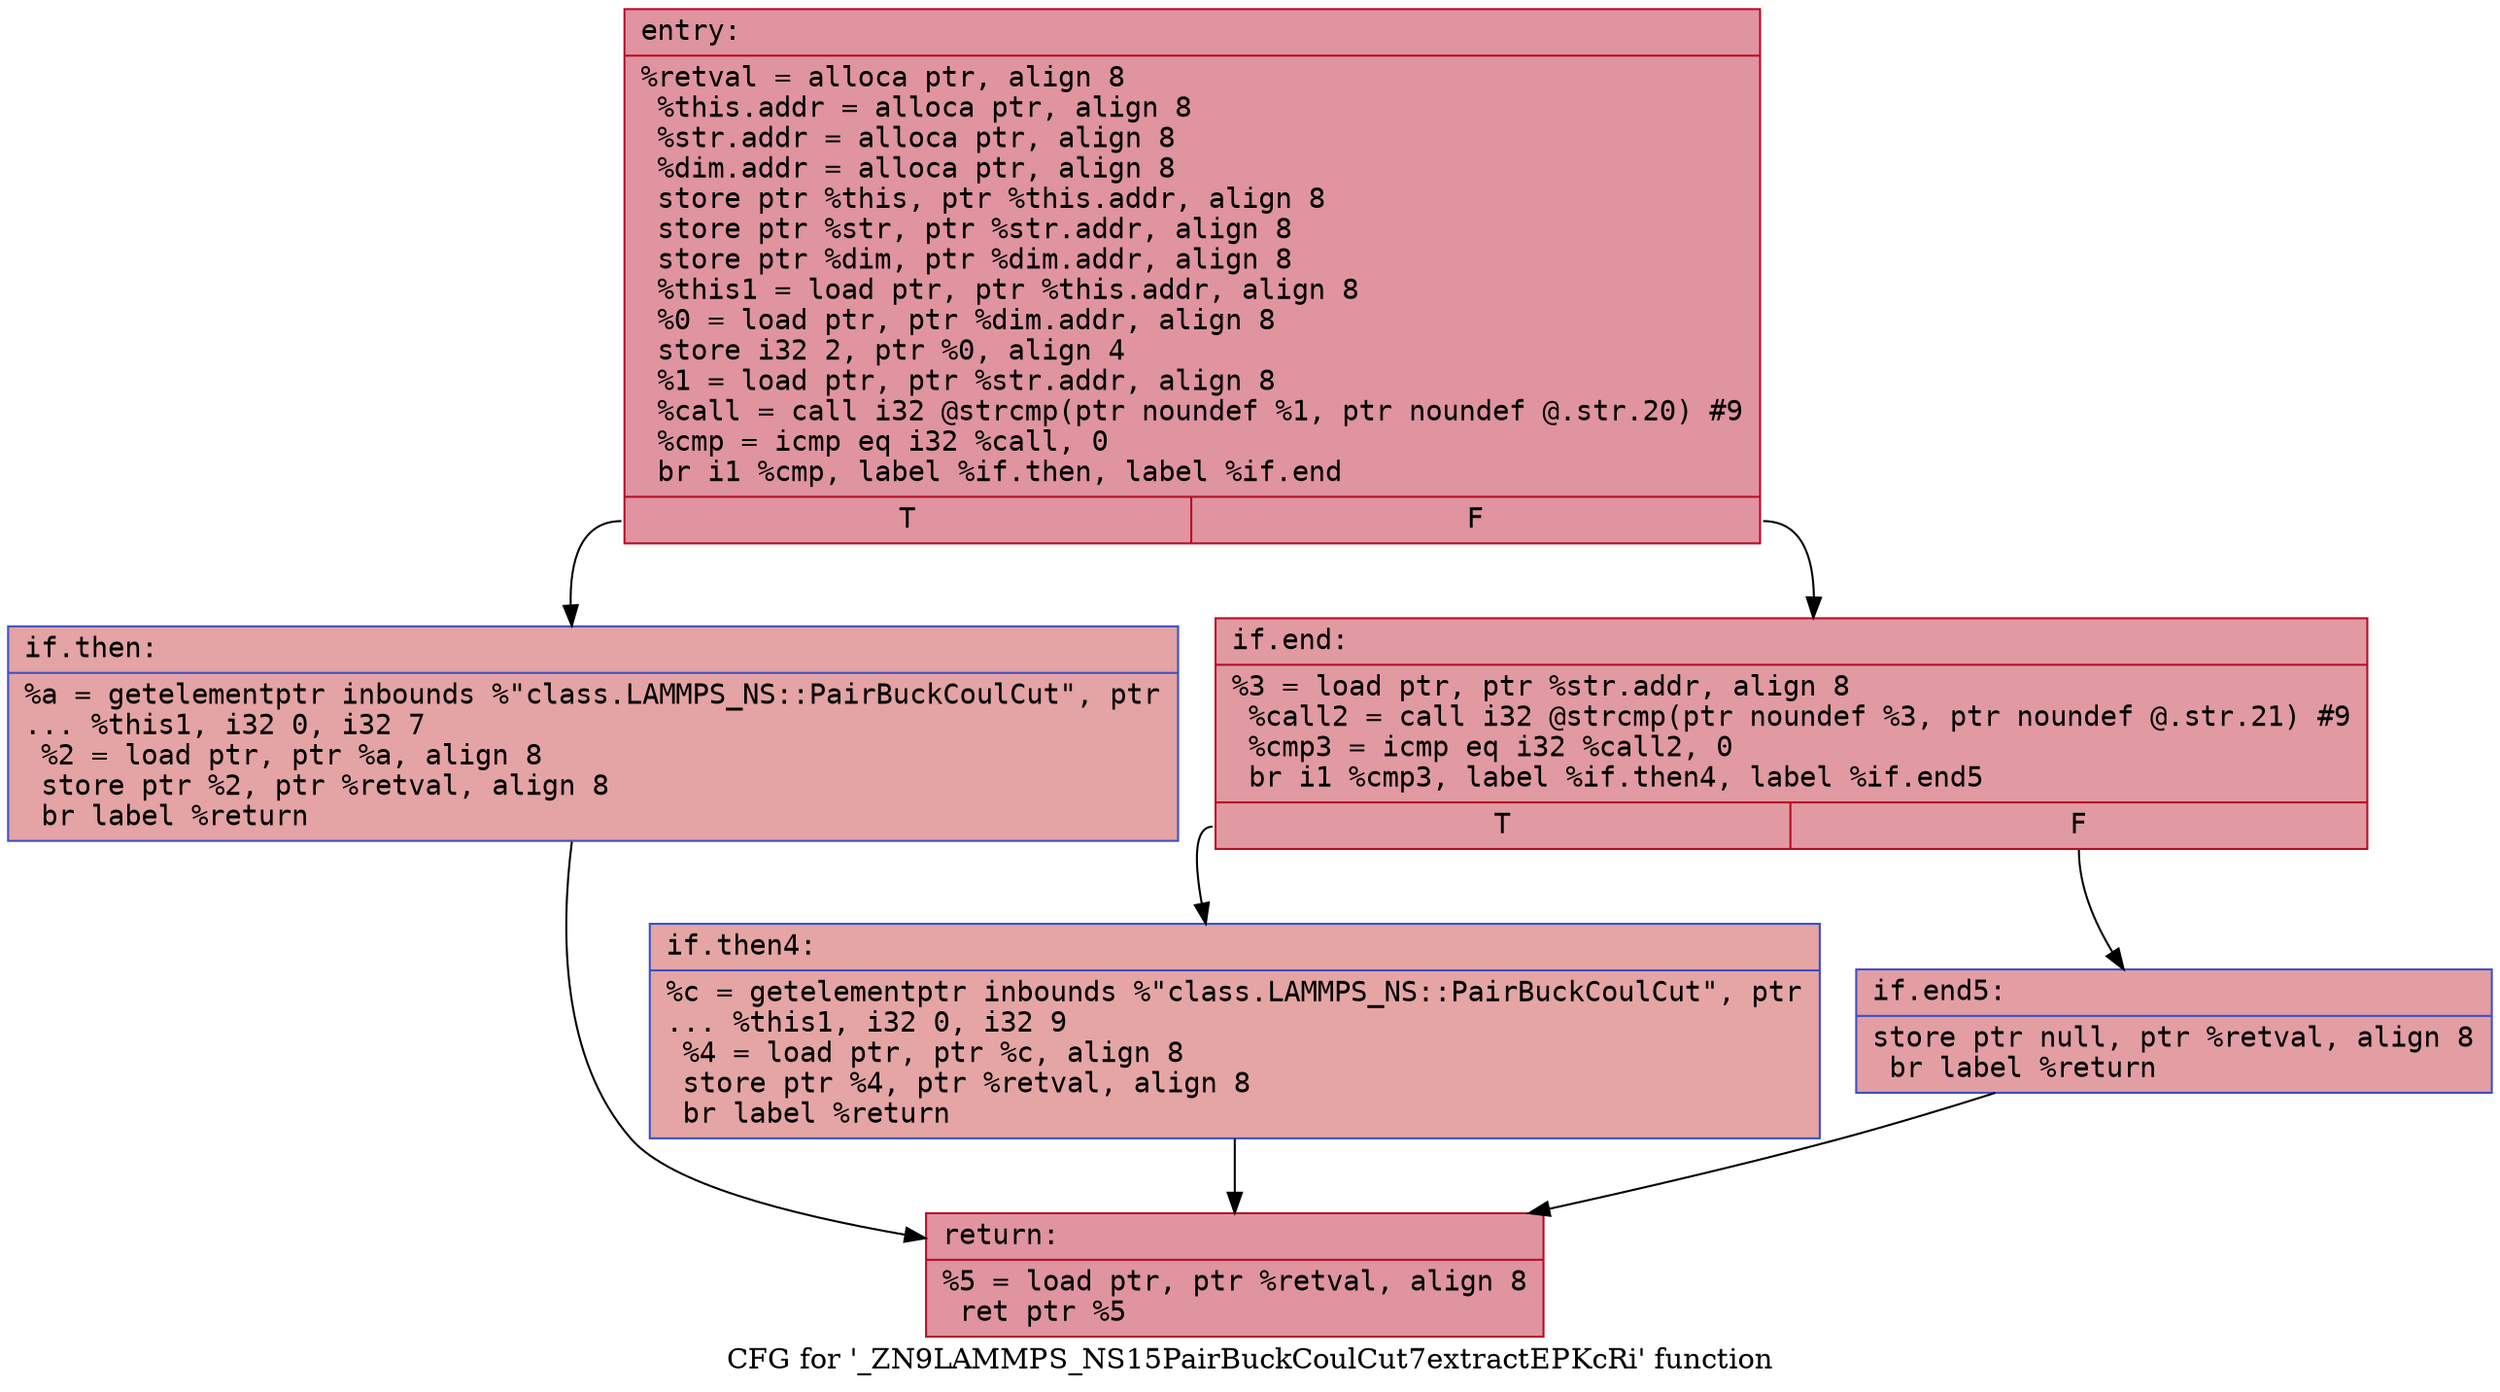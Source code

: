 digraph "CFG for '_ZN9LAMMPS_NS15PairBuckCoulCut7extractEPKcRi' function" {
	label="CFG for '_ZN9LAMMPS_NS15PairBuckCoulCut7extractEPKcRi' function";

	Node0x5558aabc2bb0 [shape=record,color="#b70d28ff", style=filled, fillcolor="#b70d2870" fontname="Courier",label="{entry:\l|  %retval = alloca ptr, align 8\l  %this.addr = alloca ptr, align 8\l  %str.addr = alloca ptr, align 8\l  %dim.addr = alloca ptr, align 8\l  store ptr %this, ptr %this.addr, align 8\l  store ptr %str, ptr %str.addr, align 8\l  store ptr %dim, ptr %dim.addr, align 8\l  %this1 = load ptr, ptr %this.addr, align 8\l  %0 = load ptr, ptr %dim.addr, align 8\l  store i32 2, ptr %0, align 4\l  %1 = load ptr, ptr %str.addr, align 8\l  %call = call i32 @strcmp(ptr noundef %1, ptr noundef @.str.20) #9\l  %cmp = icmp eq i32 %call, 0\l  br i1 %cmp, label %if.then, label %if.end\l|{<s0>T|<s1>F}}"];
	Node0x5558aabc2bb0:s0 -> Node0x5558aabc6280[tooltip="entry -> if.then\nProbability 37.50%" ];
	Node0x5558aabc2bb0:s1 -> Node0x5558aabc62f0[tooltip="entry -> if.end\nProbability 62.50%" ];
	Node0x5558aabc6280 [shape=record,color="#3d50c3ff", style=filled, fillcolor="#c32e3170" fontname="Courier",label="{if.then:\l|  %a = getelementptr inbounds %\"class.LAMMPS_NS::PairBuckCoulCut\", ptr\l... %this1, i32 0, i32 7\l  %2 = load ptr, ptr %a, align 8\l  store ptr %2, ptr %retval, align 8\l  br label %return\l}"];
	Node0x5558aabc6280 -> Node0x5558aabc67b0[tooltip="if.then -> return\nProbability 100.00%" ];
	Node0x5558aabc62f0 [shape=record,color="#b70d28ff", style=filled, fillcolor="#bb1b2c70" fontname="Courier",label="{if.end:\l|  %3 = load ptr, ptr %str.addr, align 8\l  %call2 = call i32 @strcmp(ptr noundef %3, ptr noundef @.str.21) #9\l  %cmp3 = icmp eq i32 %call2, 0\l  br i1 %cmp3, label %if.then4, label %if.end5\l|{<s0>T|<s1>F}}"];
	Node0x5558aabc62f0:s0 -> Node0x5558aabc6b10[tooltip="if.end -> if.then4\nProbability 37.50%" ];
	Node0x5558aabc62f0:s1 -> Node0x5558aabc6b90[tooltip="if.end -> if.end5\nProbability 62.50%" ];
	Node0x5558aabc6b10 [shape=record,color="#3d50c3ff", style=filled, fillcolor="#c5333470" fontname="Courier",label="{if.then4:\l|  %c = getelementptr inbounds %\"class.LAMMPS_NS::PairBuckCoulCut\", ptr\l... %this1, i32 0, i32 9\l  %4 = load ptr, ptr %c, align 8\l  store ptr %4, ptr %retval, align 8\l  br label %return\l}"];
	Node0x5558aabc6b10 -> Node0x5558aabc67b0[tooltip="if.then4 -> return\nProbability 100.00%" ];
	Node0x5558aabc6b90 [shape=record,color="#3d50c3ff", style=filled, fillcolor="#be242e70" fontname="Courier",label="{if.end5:\l|  store ptr null, ptr %retval, align 8\l  br label %return\l}"];
	Node0x5558aabc6b90 -> Node0x5558aabc67b0[tooltip="if.end5 -> return\nProbability 100.00%" ];
	Node0x5558aabc67b0 [shape=record,color="#b70d28ff", style=filled, fillcolor="#b70d2870" fontname="Courier",label="{return:\l|  %5 = load ptr, ptr %retval, align 8\l  ret ptr %5\l}"];
}
